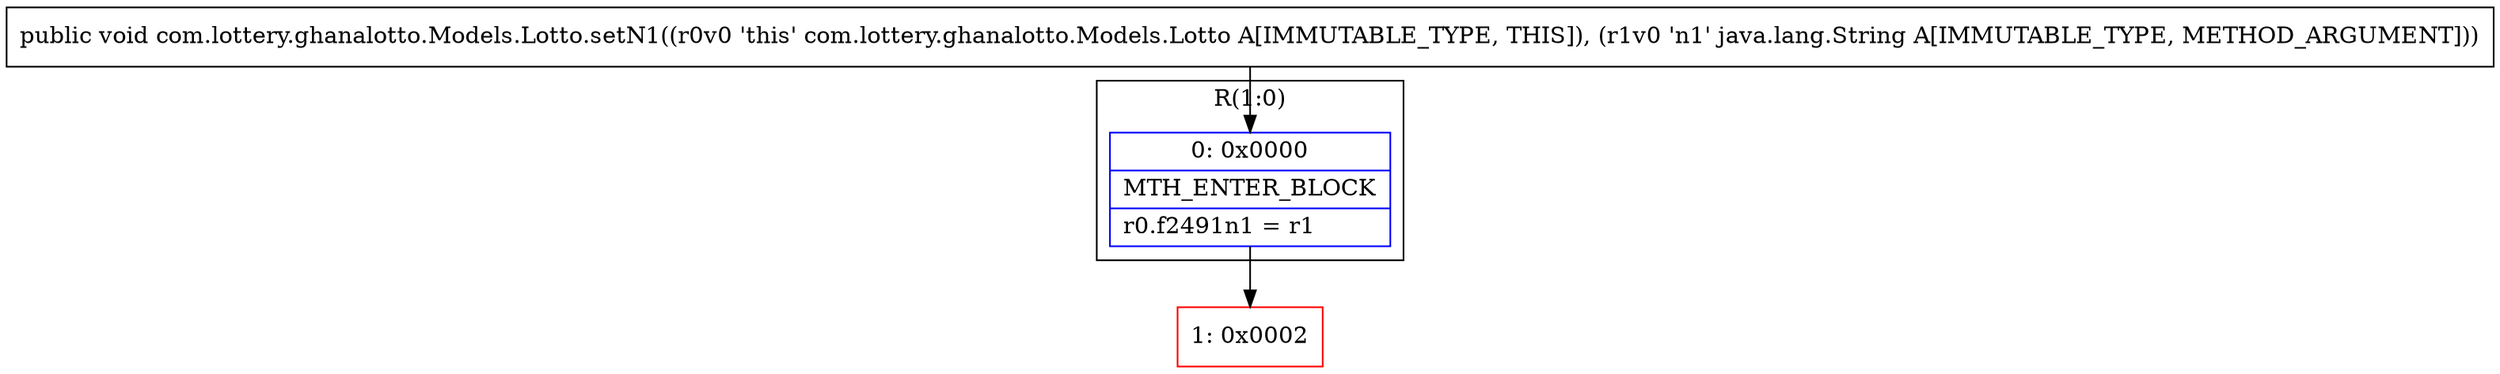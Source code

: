 digraph "CFG forcom.lottery.ghanalotto.Models.Lotto.setN1(Ljava\/lang\/String;)V" {
subgraph cluster_Region_38445133 {
label = "R(1:0)";
node [shape=record,color=blue];
Node_0 [shape=record,label="{0\:\ 0x0000|MTH_ENTER_BLOCK\l|r0.f2491n1 = r1\l}"];
}
Node_1 [shape=record,color=red,label="{1\:\ 0x0002}"];
MethodNode[shape=record,label="{public void com.lottery.ghanalotto.Models.Lotto.setN1((r0v0 'this' com.lottery.ghanalotto.Models.Lotto A[IMMUTABLE_TYPE, THIS]), (r1v0 'n1' java.lang.String A[IMMUTABLE_TYPE, METHOD_ARGUMENT])) }"];
MethodNode -> Node_0;
Node_0 -> Node_1;
}


